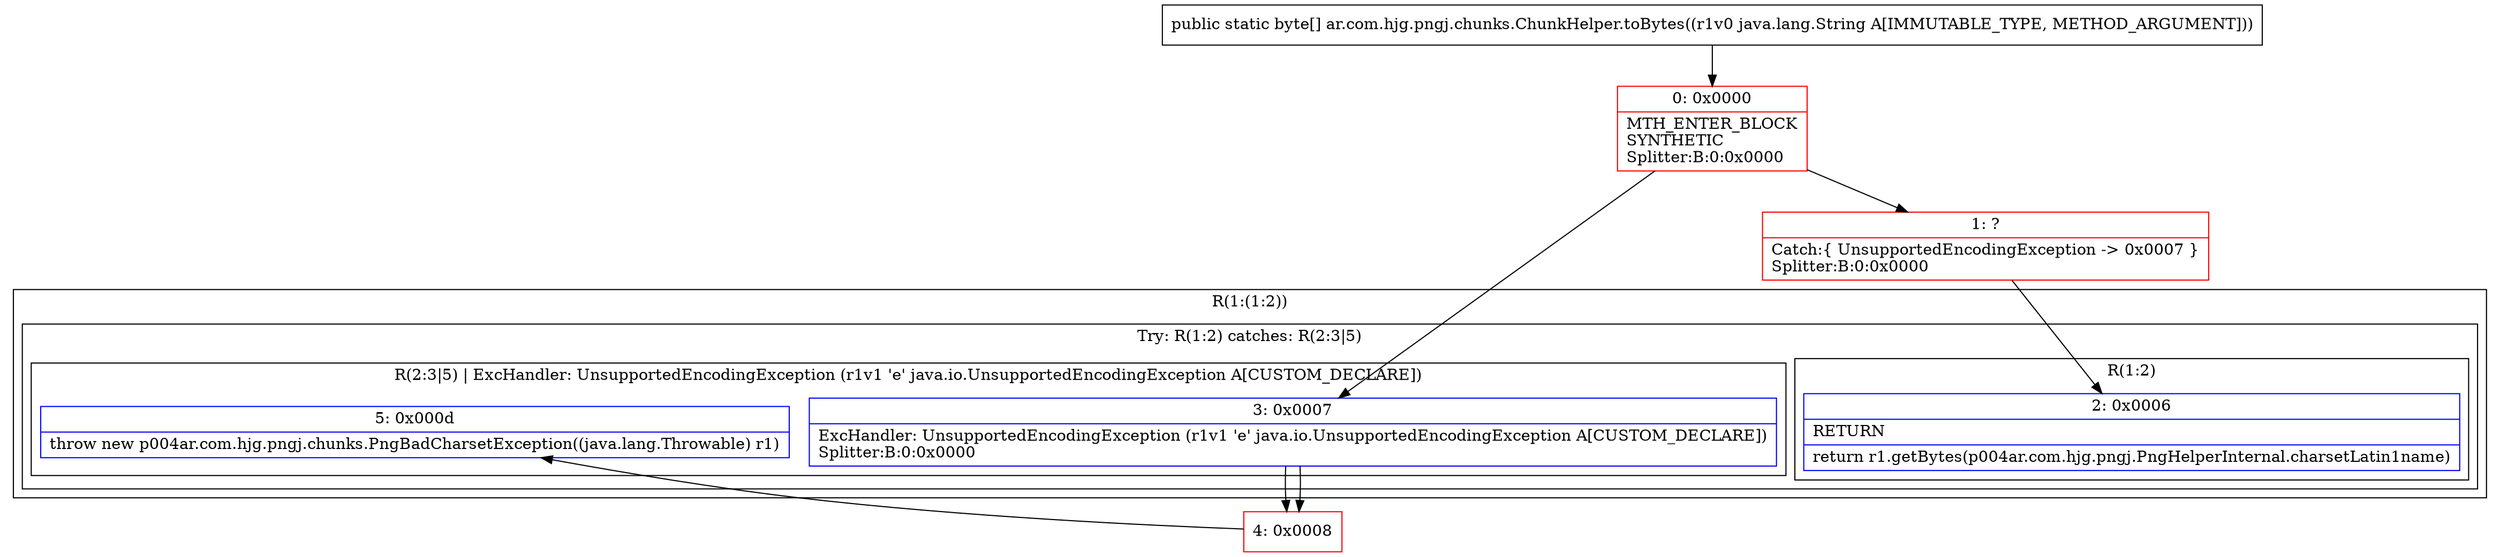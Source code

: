 digraph "CFG forar.com.hjg.pngj.chunks.ChunkHelper.toBytes(Ljava\/lang\/String;)[B" {
subgraph cluster_Region_1939238434 {
label = "R(1:(1:2))";
node [shape=record,color=blue];
subgraph cluster_TryCatchRegion_1904281628 {
label = "Try: R(1:2) catches: R(2:3|5)";
node [shape=record,color=blue];
subgraph cluster_Region_143510982 {
label = "R(1:2)";
node [shape=record,color=blue];
Node_2 [shape=record,label="{2\:\ 0x0006|RETURN\l|return r1.getBytes(p004ar.com.hjg.pngj.PngHelperInternal.charsetLatin1name)\l}"];
}
subgraph cluster_Region_181175928 {
label = "R(2:3|5) | ExcHandler: UnsupportedEncodingException (r1v1 'e' java.io.UnsupportedEncodingException A[CUSTOM_DECLARE])\l";
node [shape=record,color=blue];
Node_3 [shape=record,label="{3\:\ 0x0007|ExcHandler: UnsupportedEncodingException (r1v1 'e' java.io.UnsupportedEncodingException A[CUSTOM_DECLARE])\lSplitter:B:0:0x0000\l}"];
Node_5 [shape=record,label="{5\:\ 0x000d|throw new p004ar.com.hjg.pngj.chunks.PngBadCharsetException((java.lang.Throwable) r1)\l}"];
}
}
}
subgraph cluster_Region_181175928 {
label = "R(2:3|5) | ExcHandler: UnsupportedEncodingException (r1v1 'e' java.io.UnsupportedEncodingException A[CUSTOM_DECLARE])\l";
node [shape=record,color=blue];
Node_3 [shape=record,label="{3\:\ 0x0007|ExcHandler: UnsupportedEncodingException (r1v1 'e' java.io.UnsupportedEncodingException A[CUSTOM_DECLARE])\lSplitter:B:0:0x0000\l}"];
Node_5 [shape=record,label="{5\:\ 0x000d|throw new p004ar.com.hjg.pngj.chunks.PngBadCharsetException((java.lang.Throwable) r1)\l}"];
}
Node_0 [shape=record,color=red,label="{0\:\ 0x0000|MTH_ENTER_BLOCK\lSYNTHETIC\lSplitter:B:0:0x0000\l}"];
Node_1 [shape=record,color=red,label="{1\:\ ?|Catch:\{ UnsupportedEncodingException \-\> 0x0007 \}\lSplitter:B:0:0x0000\l}"];
Node_4 [shape=record,color=red,label="{4\:\ 0x0008}"];
MethodNode[shape=record,label="{public static byte[] ar.com.hjg.pngj.chunks.ChunkHelper.toBytes((r1v0 java.lang.String A[IMMUTABLE_TYPE, METHOD_ARGUMENT])) }"];
MethodNode -> Node_0;
Node_3 -> Node_4;
Node_3 -> Node_4;
Node_0 -> Node_1;
Node_0 -> Node_3;
Node_1 -> Node_2;
Node_4 -> Node_5;
}

